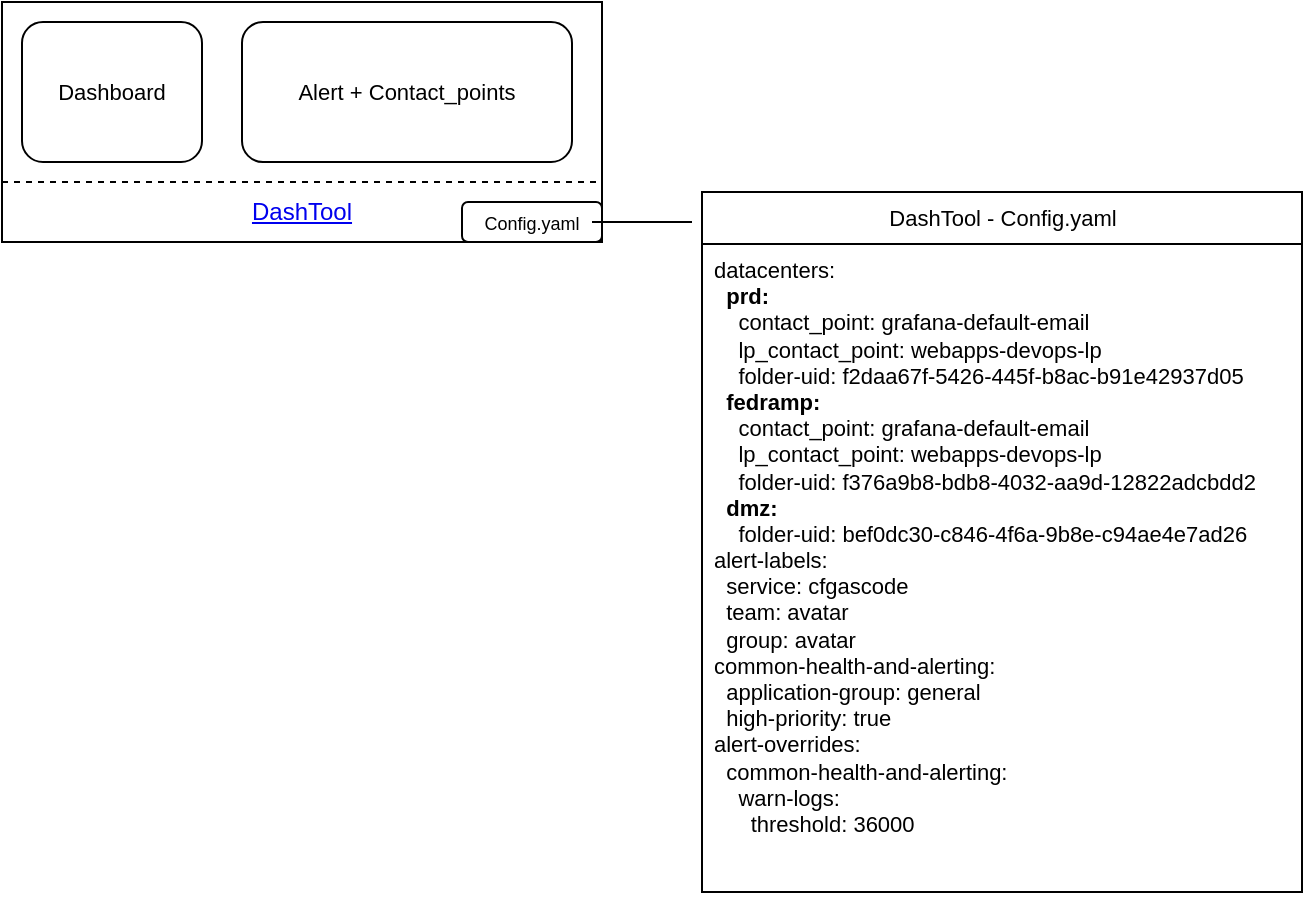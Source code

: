 <mxfile version="24.7.7">
  <diagram name="第 1 页" id="fWNnaJhq76tSm6XB1aWO">
    <mxGraphModel dx="1246" dy="616" grid="1" gridSize="10" guides="1" tooltips="1" connect="1" arrows="1" fold="1" page="1" pageScale="1" pageWidth="1169" pageHeight="1654" math="0" shadow="0">
      <root>
        <mxCell id="0" />
        <mxCell id="1" parent="0" />
        <mxCell id="nmUOTvEDm5lJNUOss9-g-1" value="" style="rounded=0;whiteSpace=wrap;html=1;" vertex="1" parent="1">
          <mxGeometry x="330" y="340" width="300" height="120" as="geometry" />
        </mxCell>
        <mxCell id="nmUOTvEDm5lJNUOss9-g-5" value="&lt;a href=&quot;https://sqbu-github.cisco.com/WebExSquared/dash-tool&quot;&gt;DashTool&lt;/a&gt;" style="text;html=1;align=center;verticalAlign=middle;whiteSpace=wrap;rounded=0;" vertex="1" parent="1">
          <mxGeometry x="450" y="430" width="60" height="30" as="geometry" />
        </mxCell>
        <mxCell id="nmUOTvEDm5lJNUOss9-g-7" value="" style="rounded=1;whiteSpace=wrap;html=1;" vertex="1" parent="1">
          <mxGeometry x="560" y="440" width="70" height="20" as="geometry" />
        </mxCell>
        <mxCell id="nmUOTvEDm5lJNUOss9-g-27" value="" style="edgeStyle=none;shape=connector;rounded=0;orthogonalLoop=1;jettySize=auto;html=1;strokeColor=default;align=center;verticalAlign=middle;fontFamily=Helvetica;fontSize=11;fontColor=default;labelBackgroundColor=default;endArrow=none;" edge="1" parent="1" source="nmUOTvEDm5lJNUOss9-g-8">
          <mxGeometry relative="1" as="geometry">
            <mxPoint x="675.0" y="450" as="targetPoint" />
          </mxGeometry>
        </mxCell>
        <mxCell id="nmUOTvEDm5lJNUOss9-g-8" value="&lt;font style=&quot;font-size: 9px;&quot;&gt;Config.yaml&lt;/font&gt;" style="text;html=1;align=center;verticalAlign=middle;whiteSpace=wrap;rounded=0;" vertex="1" parent="1">
          <mxGeometry x="565" y="435" width="60" height="30" as="geometry" />
        </mxCell>
        <mxCell id="nmUOTvEDm5lJNUOss9-g-14" value="" style="endArrow=none;dashed=1;html=1;rounded=0;strokeColor=default;align=center;verticalAlign=middle;fontFamily=Helvetica;fontSize=11;fontColor=default;labelBackgroundColor=default;entryX=1;entryY=0.75;entryDx=0;entryDy=0;exitX=0;exitY=0.75;exitDx=0;exitDy=0;" edge="1" parent="1" source="nmUOTvEDm5lJNUOss9-g-1" target="nmUOTvEDm5lJNUOss9-g-1">
          <mxGeometry width="50" height="50" relative="1" as="geometry">
            <mxPoint x="330" y="440" as="sourcePoint" />
            <mxPoint x="380" y="390" as="targetPoint" />
          </mxGeometry>
        </mxCell>
        <mxCell id="nmUOTvEDm5lJNUOss9-g-15" value="Dashboard" style="rounded=1;whiteSpace=wrap;html=1;fontFamily=Helvetica;fontSize=11;fontColor=default;labelBackgroundColor=default;" vertex="1" parent="1">
          <mxGeometry x="340" y="350" width="90" height="70" as="geometry" />
        </mxCell>
        <mxCell id="nmUOTvEDm5lJNUOss9-g-16" value="Alert + Contact_points" style="rounded=1;whiteSpace=wrap;html=1;fontFamily=Helvetica;fontSize=11;fontColor=default;labelBackgroundColor=default;" vertex="1" parent="1">
          <mxGeometry x="450" y="350" width="165" height="70" as="geometry" />
        </mxCell>
        <mxCell id="nmUOTvEDm5lJNUOss9-g-28" value="DashTool - Config.yaml" style="swimlane;fontStyle=0;childLayout=stackLayout;horizontal=1;startSize=26;fillColor=none;horizontalStack=0;resizeParent=1;resizeParentMax=0;resizeLast=0;collapsible=1;marginBottom=0;html=1;fontFamily=Helvetica;fontSize=11;fontColor=default;labelBackgroundColor=default;" vertex="1" parent="1">
          <mxGeometry x="680" y="435" width="300" height="350" as="geometry">
            <mxRectangle x="680" y="435" width="180" height="35" as="alternateBounds" />
          </mxGeometry>
        </mxCell>
        <mxCell id="nmUOTvEDm5lJNUOss9-g-29" value="&lt;div&gt;datacenters:&lt;/div&gt;&lt;div&gt;&lt;b&gt;&amp;nbsp; prd:&lt;/b&gt;&lt;/div&gt;&lt;div&gt;&amp;nbsp; &amp;nbsp; contact_point: grafana-default-email&lt;/div&gt;&lt;div&gt;&amp;nbsp; &amp;nbsp; lp_contact_point: webapps-devops-lp&lt;/div&gt;&lt;div&gt;&amp;nbsp; &amp;nbsp; folder-uid: f2daa67f-5426-445f-b8ac-b91e42937d05&lt;/div&gt;&lt;div&gt;&lt;b&gt;&amp;nbsp; fedramp:&lt;/b&gt;&lt;/div&gt;&lt;div&gt;&amp;nbsp; &amp;nbsp; contact_point: grafana-default-email&lt;/div&gt;&lt;div&gt;&amp;nbsp; &amp;nbsp; lp_contact_point: webapps-devops-lp&lt;/div&gt;&lt;div&gt;&amp;nbsp; &amp;nbsp; folder-uid: f376a9b8-bdb8-4032-aa9d-12822adcbdd2&lt;/div&gt;&lt;div&gt;&lt;b&gt;&amp;nbsp; dmz:&lt;/b&gt;&lt;/div&gt;&lt;div&gt;&amp;nbsp; &amp;nbsp; folder-uid: bef0dc30-c846-4f6a-9b8e-c94ae4e7ad26&lt;/div&gt;&lt;div&gt;alert-labels:&lt;/div&gt;&lt;div&gt;&amp;nbsp; service: cfgascode&lt;/div&gt;&lt;div&gt;&amp;nbsp; team: avatar&lt;/div&gt;&lt;div&gt;&amp;nbsp; group: avatar&lt;/div&gt;&lt;div&gt;common-health-and-alerting:&lt;/div&gt;&lt;div&gt;&amp;nbsp; application-group: general&lt;/div&gt;&lt;div&gt;&amp;nbsp; high-priority: true&lt;/div&gt;&lt;div&gt;alert-overrides:&lt;/div&gt;&lt;div&gt;&amp;nbsp; common-health-and-alerting:&lt;/div&gt;&lt;div&gt;&amp;nbsp; &amp;nbsp; warn-logs:&lt;/div&gt;&lt;div&gt;&amp;nbsp; &amp;nbsp; &amp;nbsp; threshold: 36000&lt;/div&gt;" style="text;strokeColor=none;fillColor=none;align=left;verticalAlign=top;spacingLeft=4;spacingRight=4;overflow=hidden;rotatable=0;points=[[0,0.5],[1,0.5]];portConstraint=eastwest;whiteSpace=wrap;html=1;fontFamily=Helvetica;fontSize=11;fontColor=default;labelBackgroundColor=default;" vertex="1" parent="nmUOTvEDm5lJNUOss9-g-28">
          <mxGeometry y="26" width="300" height="324" as="geometry" />
        </mxCell>
      </root>
    </mxGraphModel>
  </diagram>
</mxfile>
